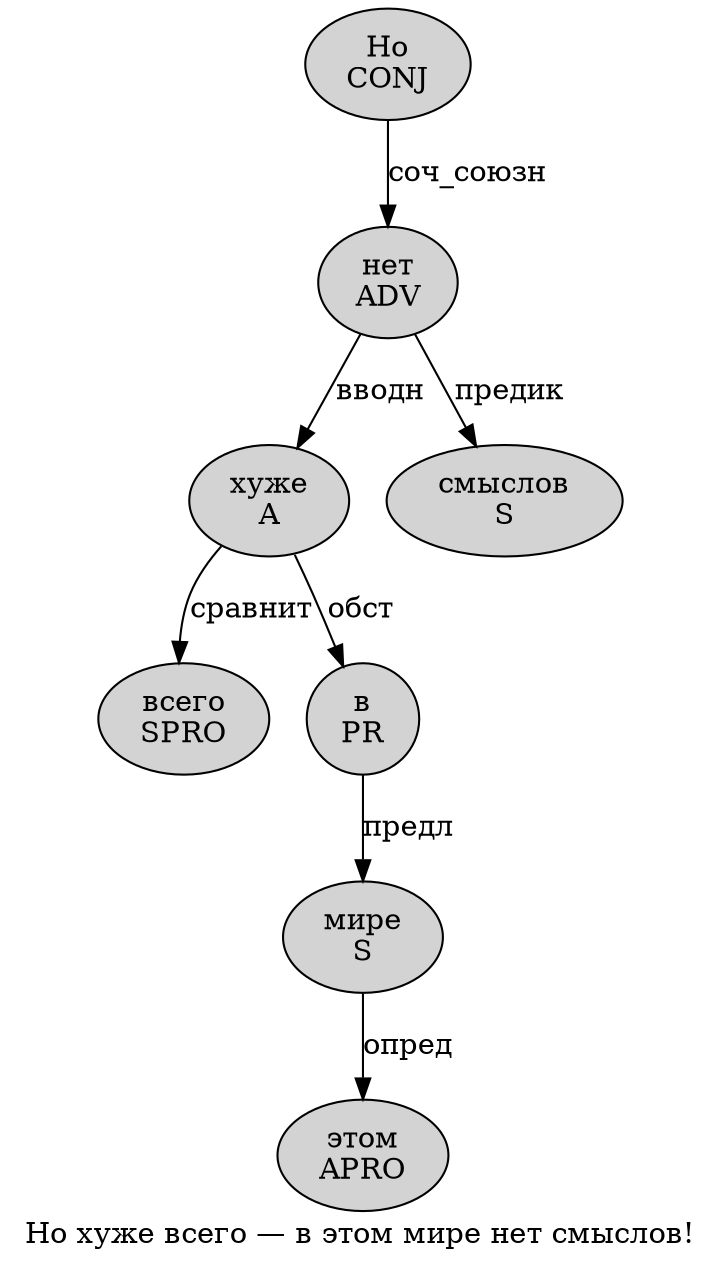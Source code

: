 digraph SENTENCE_2528 {
	graph [label="Но хуже всего — в этом мире нет смыслов!"]
	node [style=filled]
		0 [label="Но
CONJ" color="" fillcolor=lightgray penwidth=1 shape=ellipse]
		1 [label="хуже
A" color="" fillcolor=lightgray penwidth=1 shape=ellipse]
		2 [label="всего
SPRO" color="" fillcolor=lightgray penwidth=1 shape=ellipse]
		4 [label="в
PR" color="" fillcolor=lightgray penwidth=1 shape=ellipse]
		5 [label="этом
APRO" color="" fillcolor=lightgray penwidth=1 shape=ellipse]
		6 [label="мире
S" color="" fillcolor=lightgray penwidth=1 shape=ellipse]
		7 [label="нет
ADV" color="" fillcolor=lightgray penwidth=1 shape=ellipse]
		8 [label="смыслов
S" color="" fillcolor=lightgray penwidth=1 shape=ellipse]
			7 -> 1 [label="вводн"]
			7 -> 8 [label="предик"]
			4 -> 6 [label="предл"]
			6 -> 5 [label="опред"]
			0 -> 7 [label="соч_союзн"]
			1 -> 2 [label="сравнит"]
			1 -> 4 [label="обст"]
}